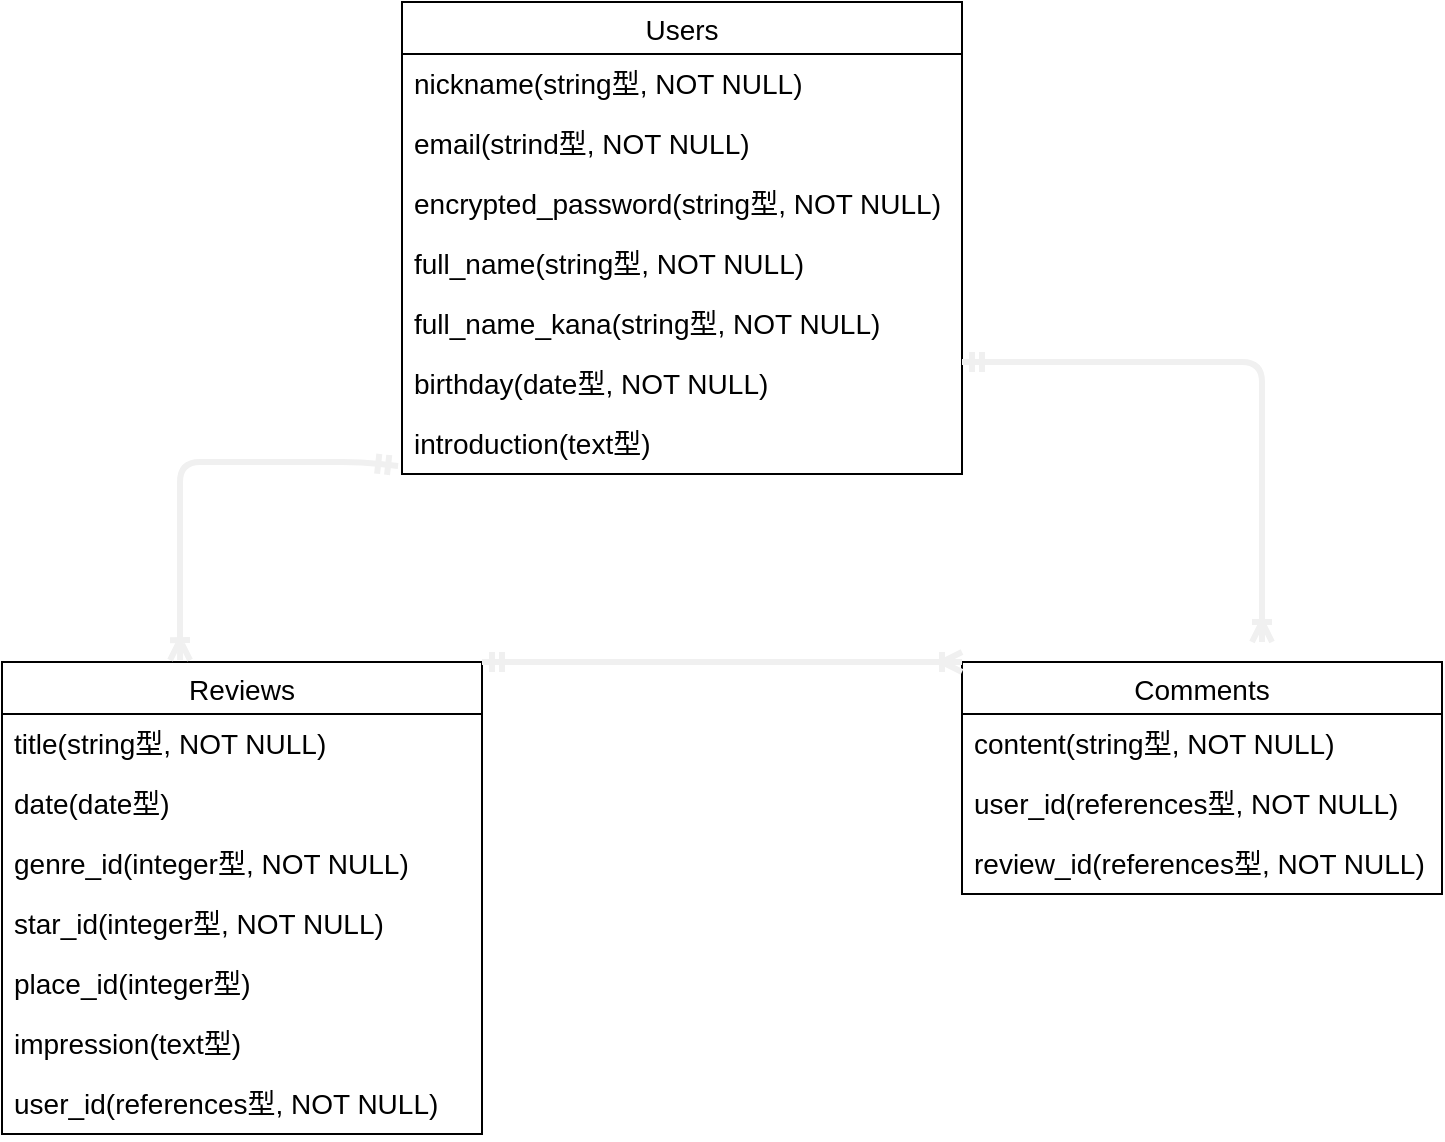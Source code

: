 <mxfile>
    <diagram id="5atAMJfD0lUMCNv1Ll0B" name="ページ1">
        <mxGraphModel dx="932" dy="769" grid="1" gridSize="10" guides="1" tooltips="1" connect="1" arrows="1" fold="1" page="1" pageScale="1" pageWidth="827" pageHeight="1169" math="0" shadow="0">
            <root>
                <mxCell id="0"/>
                <mxCell id="1" parent="0"/>
                <mxCell id="26" value="Users" style="swimlane;fontStyle=0;childLayout=stackLayout;horizontal=1;startSize=26;horizontalStack=0;resizeParent=1;resizeParentMax=0;resizeLast=0;collapsible=1;marginBottom=0;align=center;fontSize=14;" vertex="1" parent="1">
                    <mxGeometry x="240" y="70" width="280" height="236" as="geometry">
                        <mxRectangle x="280" y="40" width="50" height="26" as="alternateBounds"/>
                    </mxGeometry>
                </mxCell>
                <mxCell id="27" value="nickname(string型, NOT NULL)" style="text;strokeColor=none;fillColor=none;spacingLeft=4;spacingRight=4;overflow=hidden;rotatable=0;points=[[0,0.5],[1,0.5]];portConstraint=eastwest;fontSize=14;" vertex="1" parent="26">
                    <mxGeometry y="26" width="280" height="30" as="geometry"/>
                </mxCell>
                <mxCell id="28" value="email(strind型, NOT NULL)" style="text;strokeColor=none;fillColor=none;spacingLeft=4;spacingRight=4;overflow=hidden;rotatable=0;points=[[0,0.5],[1,0.5]];portConstraint=eastwest;fontSize=14;" vertex="1" parent="26">
                    <mxGeometry y="56" width="280" height="30" as="geometry"/>
                </mxCell>
                <mxCell id="29" value="encrypted_password(string型, NOT NULL)" style="text;strokeColor=none;fillColor=none;spacingLeft=4;spacingRight=4;overflow=hidden;rotatable=0;points=[[0,0.5],[1,0.5]];portConstraint=eastwest;fontSize=14;" vertex="1" parent="26">
                    <mxGeometry y="86" width="280" height="30" as="geometry"/>
                </mxCell>
                <mxCell id="34" value="full_name(string型, NOT NULL)" style="text;strokeColor=none;fillColor=none;spacingLeft=4;spacingRight=4;overflow=hidden;rotatable=0;points=[[0,0.5],[1,0.5]];portConstraint=eastwest;fontSize=14;" vertex="1" parent="26">
                    <mxGeometry y="116" width="280" height="30" as="geometry"/>
                </mxCell>
                <mxCell id="35" value="full_name_kana(string型, NOT NULL)" style="text;strokeColor=none;fillColor=none;spacingLeft=4;spacingRight=4;overflow=hidden;rotatable=0;points=[[0,0.5],[1,0.5]];portConstraint=eastwest;fontSize=14;" vertex="1" parent="26">
                    <mxGeometry y="146" width="280" height="30" as="geometry"/>
                </mxCell>
                <mxCell id="36" value="birthday(date型, NOT NULL)" style="text;strokeColor=none;fillColor=none;spacingLeft=4;spacingRight=4;overflow=hidden;rotatable=0;points=[[0,0.5],[1,0.5]];portConstraint=eastwest;fontSize=14;" vertex="1" parent="26">
                    <mxGeometry y="176" width="280" height="30" as="geometry"/>
                </mxCell>
                <mxCell id="37" value="introduction(text型)" style="text;strokeColor=none;fillColor=none;spacingLeft=4;spacingRight=4;overflow=hidden;rotatable=0;points=[[0,0.5],[1,0.5]];portConstraint=eastwest;fontSize=14;" vertex="1" parent="26">
                    <mxGeometry y="206" width="280" height="30" as="geometry"/>
                </mxCell>
                <mxCell id="38" value="Reviews" style="swimlane;fontStyle=0;childLayout=stackLayout;horizontal=1;startSize=26;horizontalStack=0;resizeParent=1;resizeParentMax=0;resizeLast=0;collapsible=1;marginBottom=0;align=center;fontSize=14;" vertex="1" parent="1">
                    <mxGeometry x="40" y="400" width="240" height="236" as="geometry"/>
                </mxCell>
                <mxCell id="39" value="title(string型, NOT NULL)" style="text;strokeColor=none;fillColor=none;spacingLeft=4;spacingRight=4;overflow=hidden;rotatable=0;points=[[0,0.5],[1,0.5]];portConstraint=eastwest;fontSize=14;" vertex="1" parent="38">
                    <mxGeometry y="26" width="240" height="30" as="geometry"/>
                </mxCell>
                <mxCell id="40" value="date(date型)" style="text;strokeColor=none;fillColor=none;spacingLeft=4;spacingRight=4;overflow=hidden;rotatable=0;points=[[0,0.5],[1,0.5]];portConstraint=eastwest;fontSize=14;" vertex="1" parent="38">
                    <mxGeometry y="56" width="240" height="30" as="geometry"/>
                </mxCell>
                <mxCell id="43" value="genre_id(integer型, NOT NULL)" style="text;strokeColor=none;fillColor=none;spacingLeft=4;spacingRight=4;overflow=hidden;rotatable=0;points=[[0,0.5],[1,0.5]];portConstraint=eastwest;fontSize=14;" vertex="1" parent="38">
                    <mxGeometry y="86" width="240" height="30" as="geometry"/>
                </mxCell>
                <mxCell id="42" value="star_id(integer型, NOT NULL)" style="text;strokeColor=none;fillColor=none;spacingLeft=4;spacingRight=4;overflow=hidden;rotatable=0;points=[[0,0.5],[1,0.5]];portConstraint=eastwest;fontSize=14;" vertex="1" parent="38">
                    <mxGeometry y="116" width="240" height="30" as="geometry"/>
                </mxCell>
                <mxCell id="44" value="place_id(integer型)" style="text;strokeColor=none;fillColor=none;spacingLeft=4;spacingRight=4;overflow=hidden;rotatable=0;points=[[0,0.5],[1,0.5]];portConstraint=eastwest;fontSize=14;" vertex="1" parent="38">
                    <mxGeometry y="146" width="240" height="30" as="geometry"/>
                </mxCell>
                <mxCell id="45" value="impression(text型)" style="text;strokeColor=none;fillColor=none;spacingLeft=4;spacingRight=4;overflow=hidden;rotatable=0;points=[[0,0.5],[1,0.5]];portConstraint=eastwest;fontSize=14;" vertex="1" parent="38">
                    <mxGeometry y="176" width="240" height="30" as="geometry"/>
                </mxCell>
                <mxCell id="46" value="user_id(references型, NOT NULL)" style="text;strokeColor=none;fillColor=none;spacingLeft=4;spacingRight=4;overflow=hidden;rotatable=0;points=[[0,0.5],[1,0.5]];portConstraint=eastwest;fontSize=14;" vertex="1" parent="38">
                    <mxGeometry y="206" width="240" height="30" as="geometry"/>
                </mxCell>
                <mxCell id="47" value="Comments" style="swimlane;fontStyle=0;childLayout=stackLayout;horizontal=1;startSize=26;horizontalStack=0;resizeParent=1;resizeParentMax=0;resizeLast=0;collapsible=1;marginBottom=0;align=center;fontSize=14;" vertex="1" parent="1">
                    <mxGeometry x="520" y="400" width="240" height="116" as="geometry"/>
                </mxCell>
                <mxCell id="48" value="content(string型, NOT NULL)" style="text;strokeColor=none;fillColor=none;spacingLeft=4;spacingRight=4;overflow=hidden;rotatable=0;points=[[0,0.5],[1,0.5]];portConstraint=eastwest;fontSize=14;" vertex="1" parent="47">
                    <mxGeometry y="26" width="240" height="30" as="geometry"/>
                </mxCell>
                <mxCell id="49" value="user_id(references型, NOT NULL)" style="text;strokeColor=none;fillColor=none;spacingLeft=4;spacingRight=4;overflow=hidden;rotatable=0;points=[[0,0.5],[1,0.5]];portConstraint=eastwest;fontSize=14;" vertex="1" parent="47">
                    <mxGeometry y="56" width="240" height="30" as="geometry"/>
                </mxCell>
                <mxCell id="50" value="review_id(references型, NOT NULL)" style="text;strokeColor=none;fillColor=none;spacingLeft=4;spacingRight=4;overflow=hidden;rotatable=0;points=[[0,0.5],[1,0.5]];portConstraint=eastwest;fontSize=14;" vertex="1" parent="47">
                    <mxGeometry y="86" width="240" height="30" as="geometry"/>
                </mxCell>
                <mxCell id="54" value="" style="endArrow=ERmandOne;startArrow=ERoneToMany;html=1;fontSize=14;targetPerimeterSpacing=0;strokeColor=#f0f0f0;strokeWidth=3;exitX=0.371;exitY=-0.004;exitDx=0;exitDy=0;exitPerimeter=0;endFill=0;startFill=0;entryX=-0.007;entryY=0.867;entryDx=0;entryDy=0;entryPerimeter=0;" edge="1" parent="1" source="38" target="37">
                    <mxGeometry width="50" height="50" relative="1" as="geometry">
                        <mxPoint x="190" y="330" as="sourcePoint"/>
                        <mxPoint x="230" y="300" as="targetPoint"/>
                        <Array as="points">
                            <mxPoint x="129" y="370"/>
                            <mxPoint x="129" y="300"/>
                            <mxPoint x="170" y="300"/>
                            <mxPoint x="180" y="300"/>
                            <mxPoint x="220" y="300"/>
                        </Array>
                    </mxGeometry>
                </mxCell>
                <mxCell id="60" value="" style="endArrow=ERoneToMany;html=1;rounded=0;fontSize=14;targetPerimeterSpacing=0;strokeColor=#f0f0f0;strokeWidth=3;endFill=0;startArrow=ERmandOne;startFill=0;entryX=0;entryY=0;entryDx=0;entryDy=0;" edge="1" parent="1" target="47">
                    <mxGeometry relative="1" as="geometry">
                        <mxPoint x="280" y="400" as="sourcePoint"/>
                        <mxPoint x="440" y="400" as="targetPoint"/>
                    </mxGeometry>
                </mxCell>
                <mxCell id="61" value="" style="endArrow=ERoneToMany;startArrow=ERmandOne;html=1;fontSize=14;targetPerimeterSpacing=0;strokeColor=#f0f0f0;strokeWidth=3;endFill=0;startFill=0;" edge="1" parent="1">
                    <mxGeometry width="50" height="50" relative="1" as="geometry">
                        <mxPoint x="520" y="250" as="sourcePoint"/>
                        <mxPoint x="670" y="390" as="targetPoint"/>
                        <Array as="points">
                            <mxPoint x="670" y="250"/>
                        </Array>
                    </mxGeometry>
                </mxCell>
            </root>
        </mxGraphModel>
    </diagram>
</mxfile>